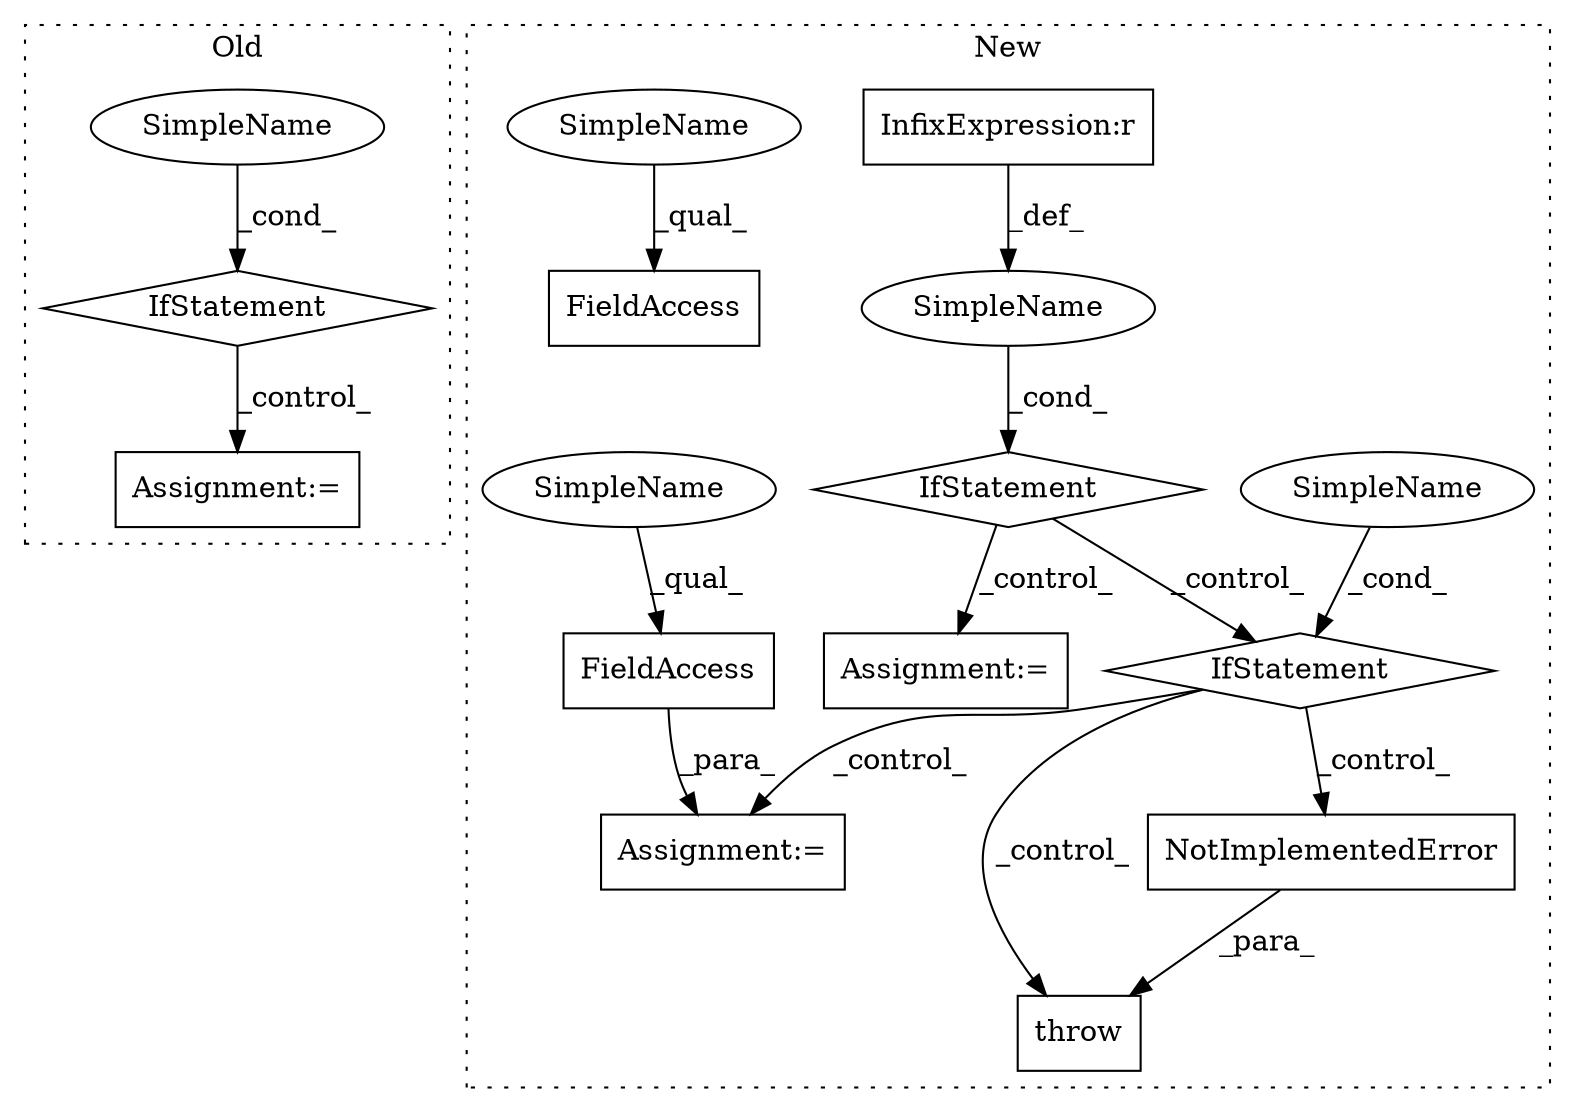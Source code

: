 digraph G {
subgraph cluster0 {
1 [label="IfStatement" a="25" s="6283,6292" l="4,2" shape="diamond"];
13 [label="Assignment:=" a="7" s="6376" l="1" shape="box"];
16 [label="SimpleName" a="42" s="6287" l="5" shape="ellipse"];
label = "Old";
style="dotted";
}
subgraph cluster1 {
2 [label="NotImplementedError" a="32" s="3445,3523" l="20,1" shape="box"];
3 [label="throw" a="53" s="3439" l="6" shape="box"];
4 [label="IfStatement" a="25" s="3338,3377" l="4,2" shape="diamond"];
5 [label="SimpleName" a="42" s="" l="" shape="ellipse"];
6 [label="SimpleName" a="42" s="" l="" shape="ellipse"];
7 [label="IfStatement" a="25" s="3263,3285" l="4,2" shape="diamond"];
8 [label="Assignment:=" a="7" s="3395" l="1" shape="box"];
9 [label="Assignment:=" a="7" s="3303" l="1" shape="box"];
10 [label="InfixExpression:r" a="27" s="3277" l="4" shape="box"];
11 [label="FieldAccess" a="22" s="3396" l="21" shape="box"];
12 [label="FieldAccess" a="22" s="5974" l="16" shape="box"];
14 [label="SimpleName" a="42" s="5974" l="3" shape="ellipse"];
15 [label="SimpleName" a="42" s="3396" l="3" shape="ellipse"];
label = "New";
style="dotted";
}
1 -> 13 [label="_control_"];
2 -> 3 [label="_para_"];
4 -> 2 [label="_control_"];
4 -> 8 [label="_control_"];
4 -> 3 [label="_control_"];
5 -> 4 [label="_cond_"];
6 -> 7 [label="_cond_"];
7 -> 9 [label="_control_"];
7 -> 4 [label="_control_"];
10 -> 6 [label="_def_"];
11 -> 8 [label="_para_"];
14 -> 12 [label="_qual_"];
15 -> 11 [label="_qual_"];
16 -> 1 [label="_cond_"];
}
